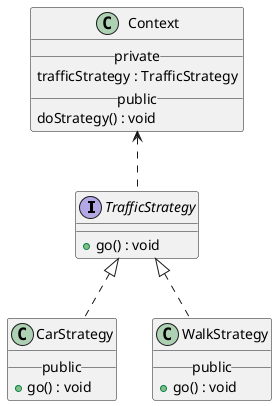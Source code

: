 @startuml
interface TrafficStrategy{
    + go() : void
}

class CarStrategy{
    __public__
    + go() : void
}

class WalkStrategy{
    __public__
    + go() : void
}

class Context{
    __private__
    trafficStrategy : TrafficStrategy
    __public__
    doStrategy() : void
}

TrafficStrategy <|.. WalkStrategy
TrafficStrategy <|.. CarStrategy
Context <.. TrafficStrategy
@enduml